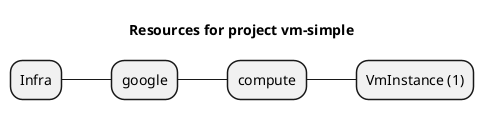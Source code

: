 @startmindmap
title Resources for project vm-simple
skinparam monochrome true
+ Infra
++ google
+++ compute
++++ VmInstance (1)
@endmindmap